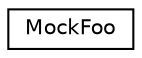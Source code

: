digraph "Иерархия классов. Графический вид."
{
 // LATEX_PDF_SIZE
  edge [fontname="Helvetica",fontsize="10",labelfontname="Helvetica",labelfontsize="10"];
  node [fontname="Helvetica",fontsize="10",shape=record];
  rankdir="LR";
  Node0 [label="MockFoo",height=0.2,width=0.4,color="black", fillcolor="white", style="filled",URL="$classMockFoo.html",tooltip=" "];
}
